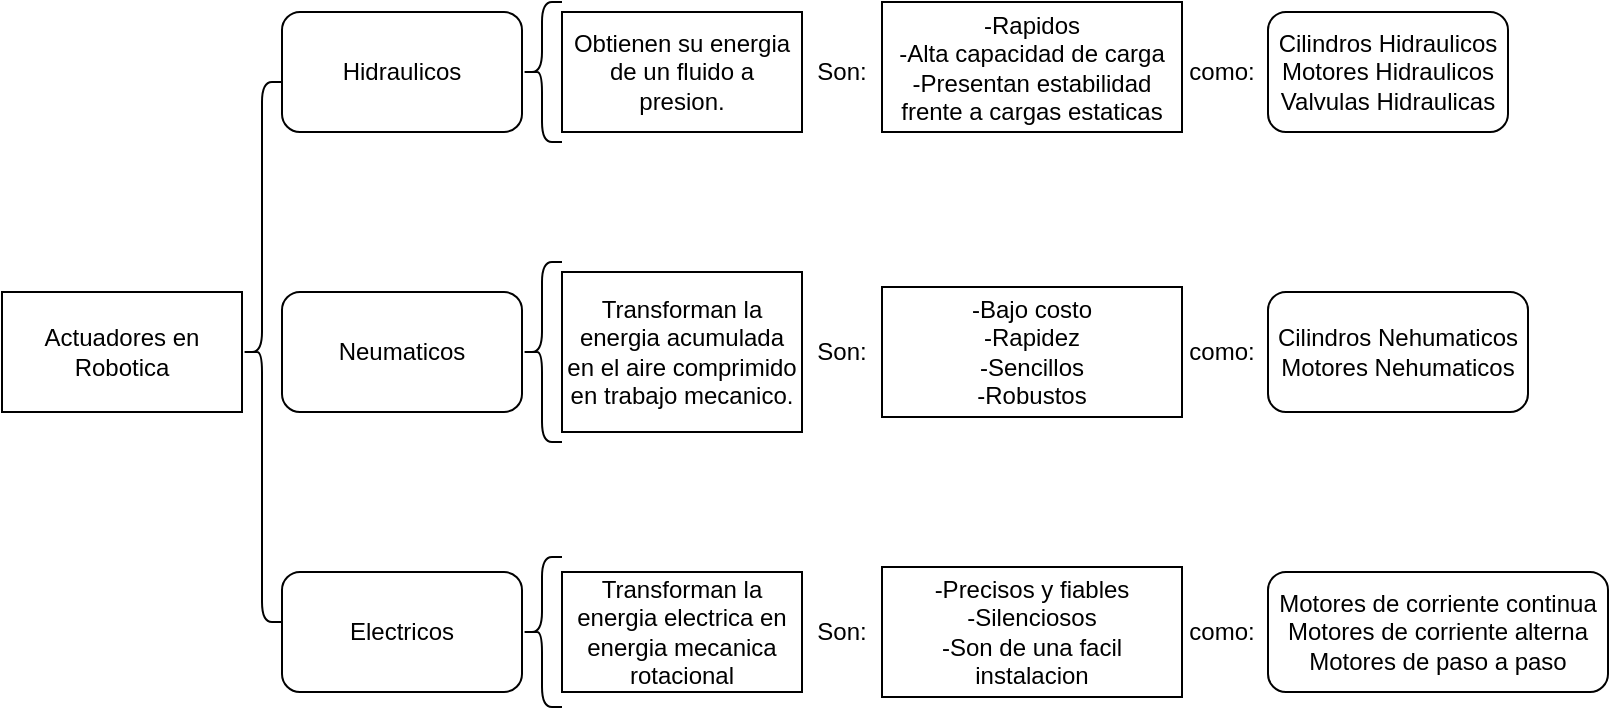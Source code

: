 <mxfile>
    <diagram id="UcIqH6loUhVxflHx_5Ts" name="Page-1">
        <mxGraphModel dx="1111" dy="1366" grid="1" gridSize="10" guides="1" tooltips="1" connect="0" arrows="1" fold="1" page="1" pageScale="1" pageWidth="827" pageHeight="583" math="0" shadow="0">
            <root>
                <mxCell id="0"/>
                <mxCell id="1" parent="0"/>
                <mxCell id="2" value="" style="shape=curlyBracket;whiteSpace=wrap;html=1;rounded=1;" vertex="1" parent="1">
                    <mxGeometry x="132" y="155" width="20" height="270" as="geometry"/>
                </mxCell>
                <mxCell id="3" value="Actuadores en Robotica" style="rounded=0;whiteSpace=wrap;html=1;" vertex="1" parent="1">
                    <mxGeometry x="12" y="260" width="120" height="60" as="geometry"/>
                </mxCell>
                <mxCell id="4" value="Hidraulicos" style="rounded=1;whiteSpace=wrap;html=1;" vertex="1" parent="1">
                    <mxGeometry x="152" y="120" width="120" height="60" as="geometry"/>
                </mxCell>
                <mxCell id="5" value="Neumaticos" style="rounded=1;whiteSpace=wrap;html=1;" vertex="1" parent="1">
                    <mxGeometry x="152" y="260" width="120" height="60" as="geometry"/>
                </mxCell>
                <mxCell id="6" value="Electricos" style="rounded=1;whiteSpace=wrap;html=1;" vertex="1" parent="1">
                    <mxGeometry x="152" y="400" width="120" height="60" as="geometry"/>
                </mxCell>
                <mxCell id="8" value="" style="shape=curlyBracket;whiteSpace=wrap;html=1;rounded=1;size=0.5;" vertex="1" parent="1">
                    <mxGeometry x="272" y="392.5" width="20" height="75" as="geometry"/>
                </mxCell>
                <mxCell id="9" value="" style="shape=curlyBracket;whiteSpace=wrap;html=1;rounded=1;size=0.5;" vertex="1" parent="1">
                    <mxGeometry x="272" y="245" width="20" height="90" as="geometry"/>
                </mxCell>
                <mxCell id="10" value="" style="shape=curlyBracket;whiteSpace=wrap;html=1;rounded=1;size=0.5;" vertex="1" parent="1">
                    <mxGeometry x="272" y="115" width="20" height="70" as="geometry"/>
                </mxCell>
                <mxCell id="11" value="Cilindros Hidraulicos&lt;br&gt;Motores Hidraulicos&lt;br&gt;Valvulas Hidraulicas" style="rounded=1;whiteSpace=wrap;html=1;" vertex="1" parent="1">
                    <mxGeometry x="645" y="120" width="120" height="60" as="geometry"/>
                </mxCell>
                <mxCell id="12" value="Obtienen su energia de un fluido a presion." style="rounded=0;whiteSpace=wrap;html=1;" vertex="1" parent="1">
                    <mxGeometry x="292" y="120" width="120" height="60" as="geometry"/>
                </mxCell>
                <mxCell id="13" value="Transforman la energia acumulada en el aire comprimido en trabajo mecanico." style="rounded=0;whiteSpace=wrap;html=1;" vertex="1" parent="1">
                    <mxGeometry x="292" y="250" width="120" height="80" as="geometry"/>
                </mxCell>
                <mxCell id="14" value="Transforman la energia electrica en energia mecanica rotacional" style="rounded=0;whiteSpace=wrap;html=1;" vertex="1" parent="1">
                    <mxGeometry x="292" y="400" width="120" height="60" as="geometry"/>
                </mxCell>
                <mxCell id="15" value="como:" style="text;html=1;strokeColor=none;fillColor=none;align=center;verticalAlign=middle;whiteSpace=wrap;rounded=0;" vertex="1" parent="1">
                    <mxGeometry x="602" y="420" width="40" height="20" as="geometry"/>
                </mxCell>
                <mxCell id="16" value="como:" style="text;html=1;strokeColor=none;fillColor=none;align=center;verticalAlign=middle;whiteSpace=wrap;rounded=0;" vertex="1" parent="1">
                    <mxGeometry x="602" y="280" width="40" height="20" as="geometry"/>
                </mxCell>
                <mxCell id="17" value="como:" style="text;html=1;strokeColor=none;fillColor=none;align=center;verticalAlign=middle;whiteSpace=wrap;rounded=0;" vertex="1" parent="1">
                    <mxGeometry x="602" y="140" width="40" height="20" as="geometry"/>
                </mxCell>
                <mxCell id="19" value="Cilindros Nehumaticos&lt;br&gt;Motores Nehumaticos" style="rounded=1;whiteSpace=wrap;html=1;" vertex="1" parent="1">
                    <mxGeometry x="645" y="260" width="130" height="60" as="geometry"/>
                </mxCell>
                <mxCell id="20" value="Motores de corriente continua&lt;br&gt;Motores de corriente alterna&lt;br&gt;Motores de paso a paso" style="rounded=1;whiteSpace=wrap;html=1;" vertex="1" parent="1">
                    <mxGeometry x="645" y="400" width="170" height="60" as="geometry"/>
                </mxCell>
                <mxCell id="21" value="Son:" style="text;html=1;strokeColor=none;fillColor=none;align=center;verticalAlign=middle;whiteSpace=wrap;rounded=0;" vertex="1" parent="1">
                    <mxGeometry x="412" y="140" width="40" height="20" as="geometry"/>
                </mxCell>
                <mxCell id="22" value="Son:" style="text;html=1;strokeColor=none;fillColor=none;align=center;verticalAlign=middle;whiteSpace=wrap;rounded=0;" vertex="1" parent="1">
                    <mxGeometry x="412" y="280" width="40" height="20" as="geometry"/>
                </mxCell>
                <mxCell id="23" value="Son:" style="text;html=1;strokeColor=none;fillColor=none;align=center;verticalAlign=middle;whiteSpace=wrap;rounded=0;" vertex="1" parent="1">
                    <mxGeometry x="412" y="420" width="40" height="20" as="geometry"/>
                </mxCell>
                <mxCell id="24" value="-&lt;span&gt;Rapidos&lt;/span&gt;&lt;div&gt;-Alta capacidad de carga&lt;/div&gt;&lt;div&gt;-Presentan estabilidad frente a cargas estaticas&lt;/div&gt;" style="rounded=0;whiteSpace=wrap;html=1;" vertex="1" parent="1">
                    <mxGeometry x="452" y="115" width="150" height="65" as="geometry"/>
                </mxCell>
                <mxCell id="25" value="&lt;div&gt;-Bajo costo&lt;/div&gt;&lt;div&gt;-Rapidez&lt;/div&gt;&lt;div&gt;-Sencillos&lt;/div&gt;&lt;div&gt;-Robustos&lt;/div&gt;" style="rounded=0;whiteSpace=wrap;html=1;" vertex="1" parent="1">
                    <mxGeometry x="452" y="257.5" width="150" height="65" as="geometry"/>
                </mxCell>
                <mxCell id="26" value="&lt;div&gt;-Precisos y fiables&lt;/div&gt;&lt;div&gt;-Silenciosos&lt;/div&gt;&lt;div&gt;-Son de una facil instalacion&lt;/div&gt;" style="rounded=0;whiteSpace=wrap;html=1;" vertex="1" parent="1">
                    <mxGeometry x="452" y="397.5" width="150" height="65" as="geometry"/>
                </mxCell>
            </root>
        </mxGraphModel>
    </diagram>
</mxfile>